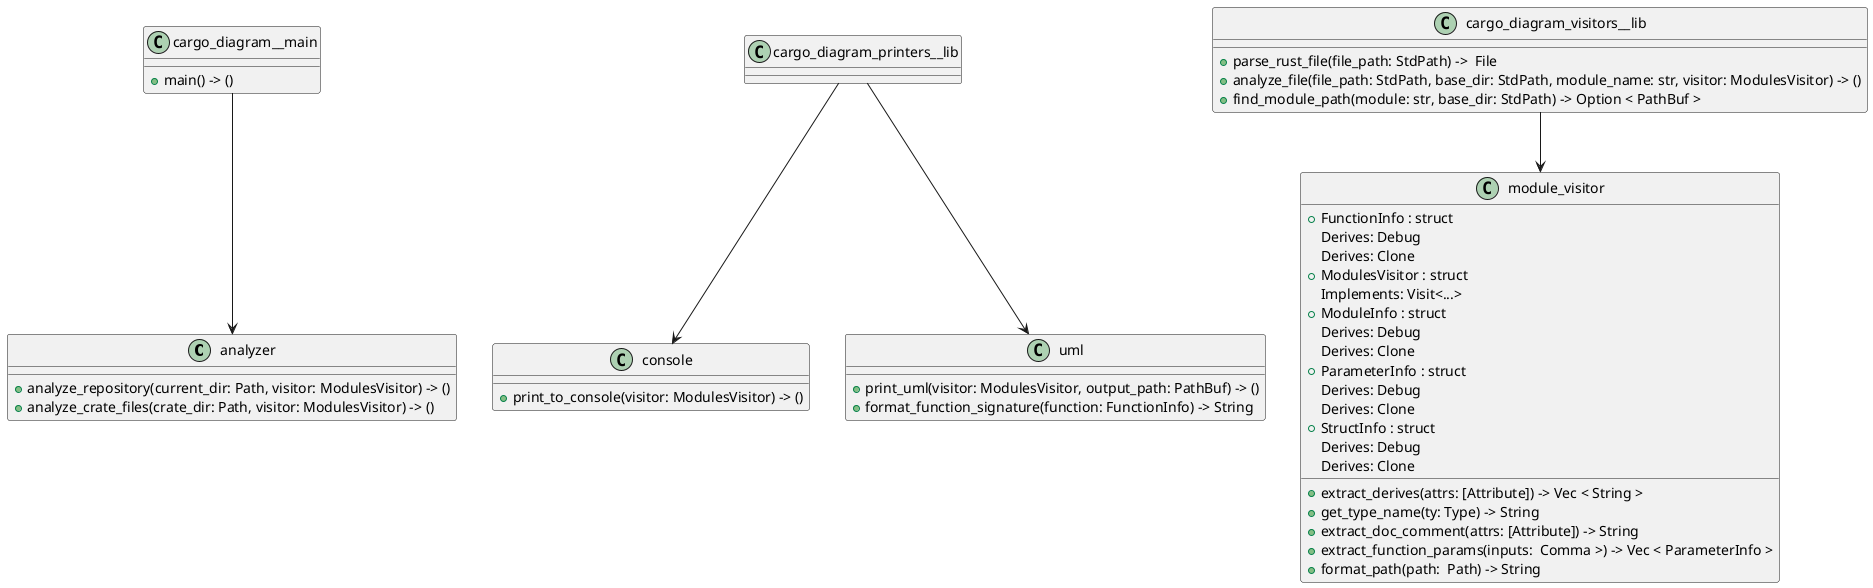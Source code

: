 @startuml
class analyzer {
  ' 
  + analyze_repository(current_dir: Path, visitor: ModulesVisitor) -> ()
  + analyze_crate_files(crate_dir: Path, visitor: ModulesVisitor) -> ()
}
class cargo_diagram__main {
  ' 
  + main() -> ()
}
cargo_diagram__main --> analyzer
class cargo_diagram_printers__lib {
  ' 
}
cargo_diagram_printers__lib --> console
cargo_diagram_printers__lib --> uml
class module_visitor {
  ' 
  + FunctionInfo : struct
    '  Info about one function
    Derives: Debug
    Derives: Clone
  + ModulesVisitor : struct
    '  Collects information about multiple modules
    Implements: Visit<...>
  + ModuleInfo : struct
    '  Info about one module
    Derives: Debug
    Derives: Clone
  + ParameterInfo : struct
    '  Info about function parameters
    Derives: Debug
    Derives: Clone
  + StructInfo : struct
    '  Info about one struct
    Derives: Debug
    Derives: Clone
  + extract_derives(attrs: [Attribute]) -> Vec < String >
  + get_type_name(ty: Type) -> String
  + extract_doc_comment(attrs: [Attribute]) -> String
  + extract_function_params(inputs:  Comma >) -> Vec < ParameterInfo >
  + format_path(path:  Path) -> String
}
class console {
  ' 
  + print_to_console(visitor: ModulesVisitor) -> ()
}
class cargo_diagram_visitors__lib {
  ' 
  + parse_rust_file(file_path: StdPath) ->  File
  + analyze_file(file_path: StdPath, base_dir: StdPath, module_name: str, visitor: ModulesVisitor) -> ()
  + find_module_path(module: str, base_dir: StdPath) -> Option < PathBuf >
}
cargo_diagram_visitors__lib --> module_visitor
class uml {
  ' 
  + print_uml(visitor: ModulesVisitor, output_path: PathBuf) -> ()
  + format_function_signature(function: FunctionInfo) -> String
}
@enduml
